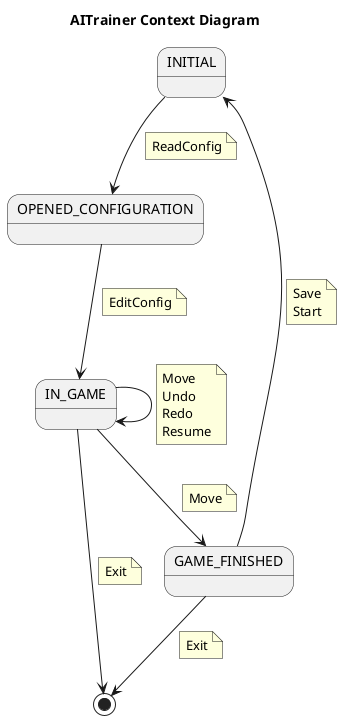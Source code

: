 @startuml AITrainerContextDiagram
title AITrainer Context Diagram
state INITIAL
state IN_GAME
state OPENED_CONFIGURATION
state GAME_FINISHED
INITIAL --> OPENED_CONFIGURATION
    note on link
        ReadConfig
    end note

OPENED_CONFIGURATION --> IN_GAME
    note on link
        EditConfig
    end note
IN_GAME --> IN_GAME
    note on link
        Move
        Undo
        Redo
        Resume
    end note
IN_GAME --> GAME_FINISHED
    note on link
        Move
    end note
IN_GAME --> [*]
    note on link
        Exit
    end note
GAME_FINISHED --> INITIAL
    note on link
        Save
        Start
    end note
GAME_FINISHED --> [*]
    note on link
        Exit
    end note
@enduml